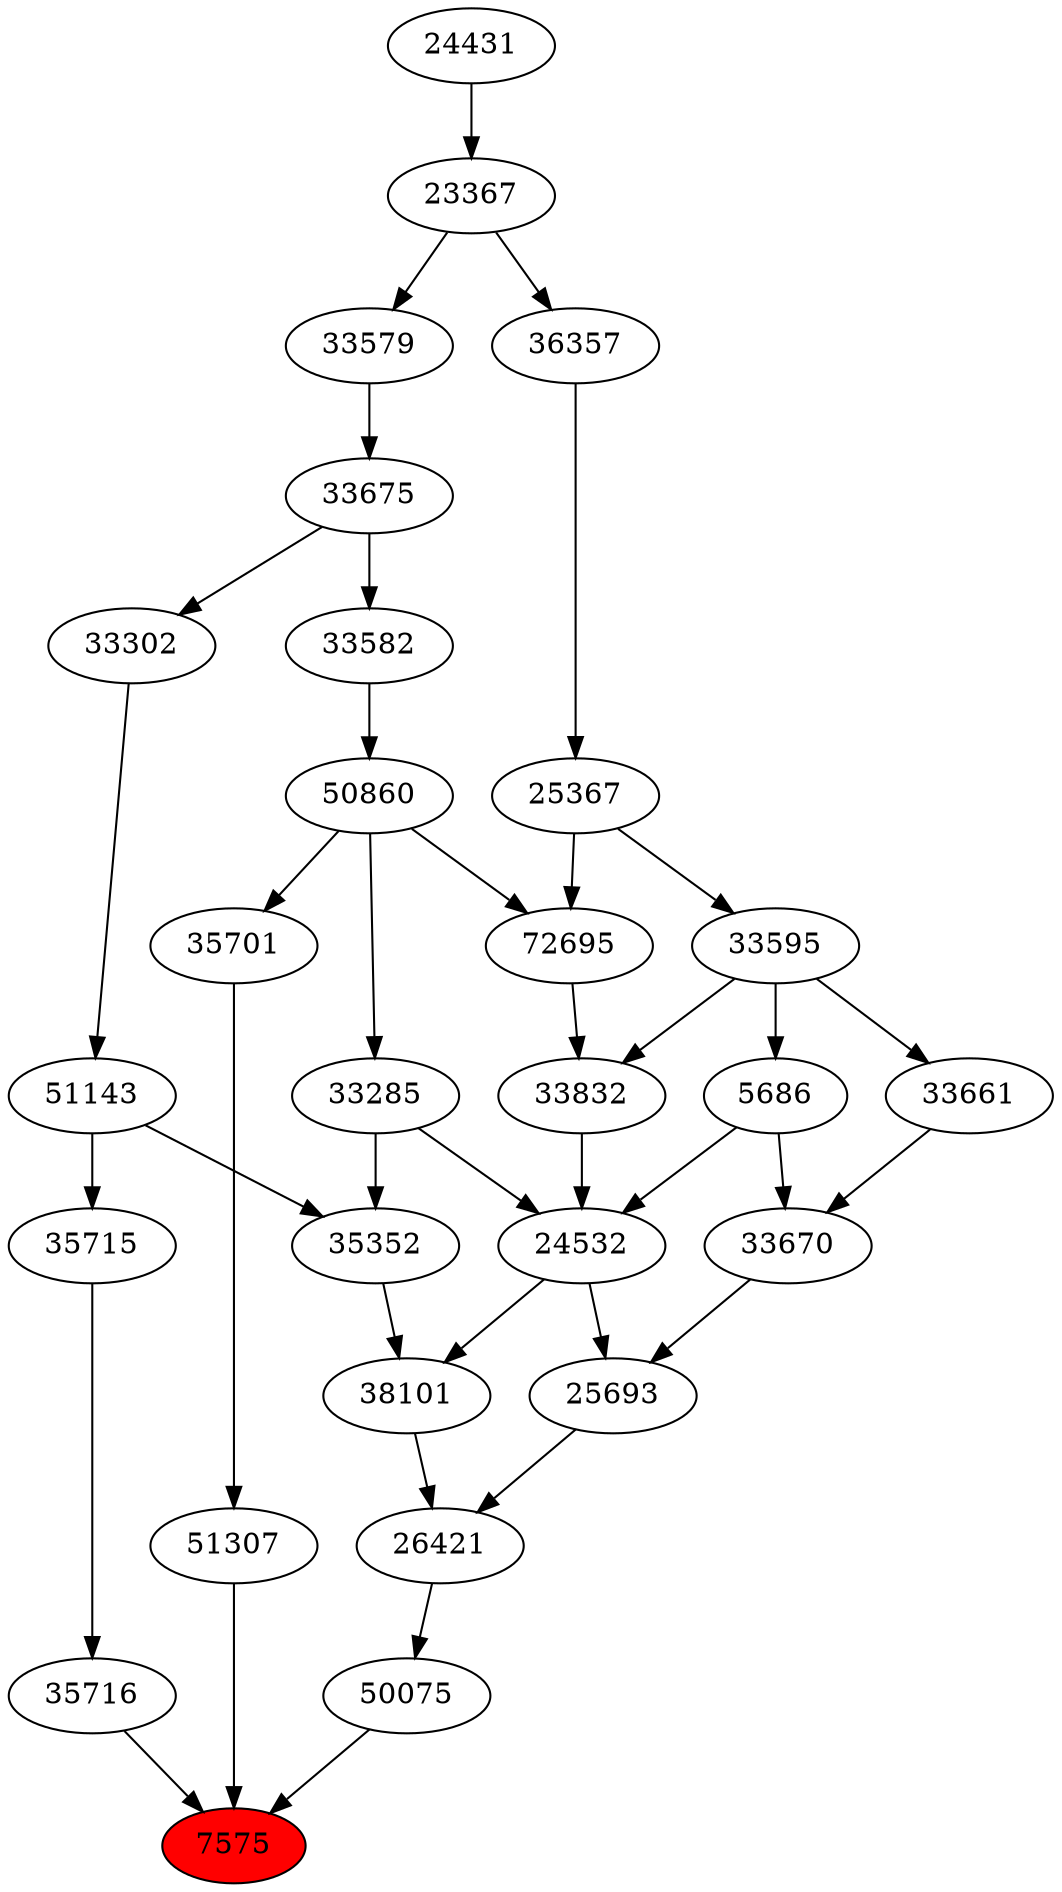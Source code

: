 strict digraph{ 
7575 [label="7575" fillcolor=red style=filled]
50075 -> 7575
35716 -> 7575
51307 -> 7575
50075 [label="50075"]
26421 -> 50075
35716 [label="35716"]
35715 -> 35716
51307 [label="51307"]
35701 -> 51307
26421 [label="26421"]
25693 -> 26421
38101 -> 26421
35715 [label="35715"]
51143 -> 35715
35701 [label="35701"]
50860 -> 35701
25693 [label="25693"]
24532 -> 25693
33670 -> 25693
38101 [label="38101"]
24532 -> 38101
35352 -> 38101
51143 [label="51143"]
33302 -> 51143
50860 [label="50860"]
33582 -> 50860
24532 [label="24532"]
33285 -> 24532
5686 -> 24532
33832 -> 24532
33670 [label="33670"]
5686 -> 33670
33661 -> 33670
35352 [label="35352"]
33285 -> 35352
51143 -> 35352
33302 [label="33302"]
33675 -> 33302
33582 [label="33582"]
33675 -> 33582
33285 [label="33285"]
50860 -> 33285
5686 [label="5686"]
33595 -> 5686
33832 [label="33832"]
72695 -> 33832
33595 -> 33832
33661 [label="33661"]
33595 -> 33661
33675 [label="33675"]
33579 -> 33675
33595 [label="33595"]
25367 -> 33595
72695 [label="72695"]
50860 -> 72695
25367 -> 72695
33579 [label="33579"]
23367 -> 33579
25367 [label="25367"]
36357 -> 25367
23367 [label="23367"]
24431 -> 23367
36357 [label="36357"]
23367 -> 36357
24431 [label="24431"]
}